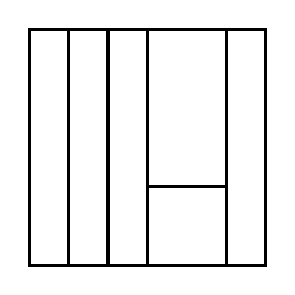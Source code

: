 \begin{tikzpicture}[very thick, scale=.5]
    \draw (0,0) rectangle (1,6);
    \draw (1,0) rectangle (2,6);
    \draw (2,0) rectangle (3,6);
    \draw (3,2) rectangle (5,6);
    \draw (3,0) rectangle (5,2);
    \draw (5,0) rectangle (6,6);
\end{tikzpicture}
